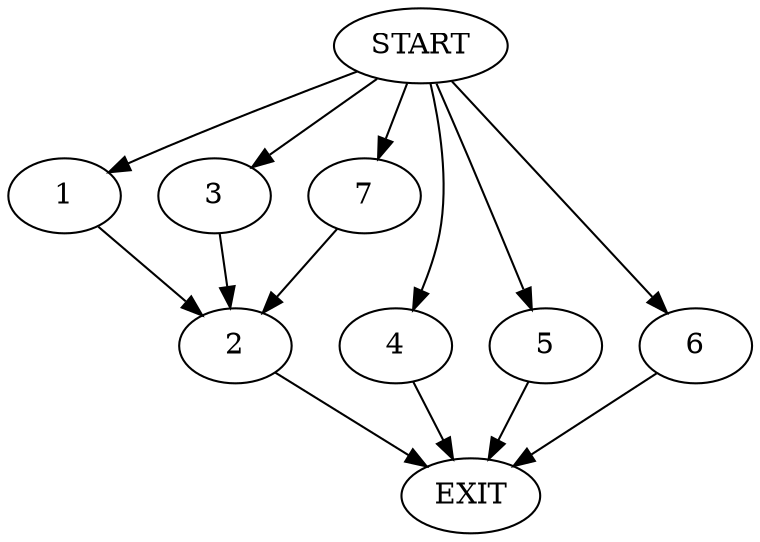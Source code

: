 digraph {
0 [label="START"]
8 [label="EXIT"]
0 -> 1
1 -> 2
2 -> 8
0 -> 3
3 -> 2
0 -> 4
4 -> 8
0 -> 5
5 -> 8
0 -> 6
6 -> 8
0 -> 7
7 -> 2
}
